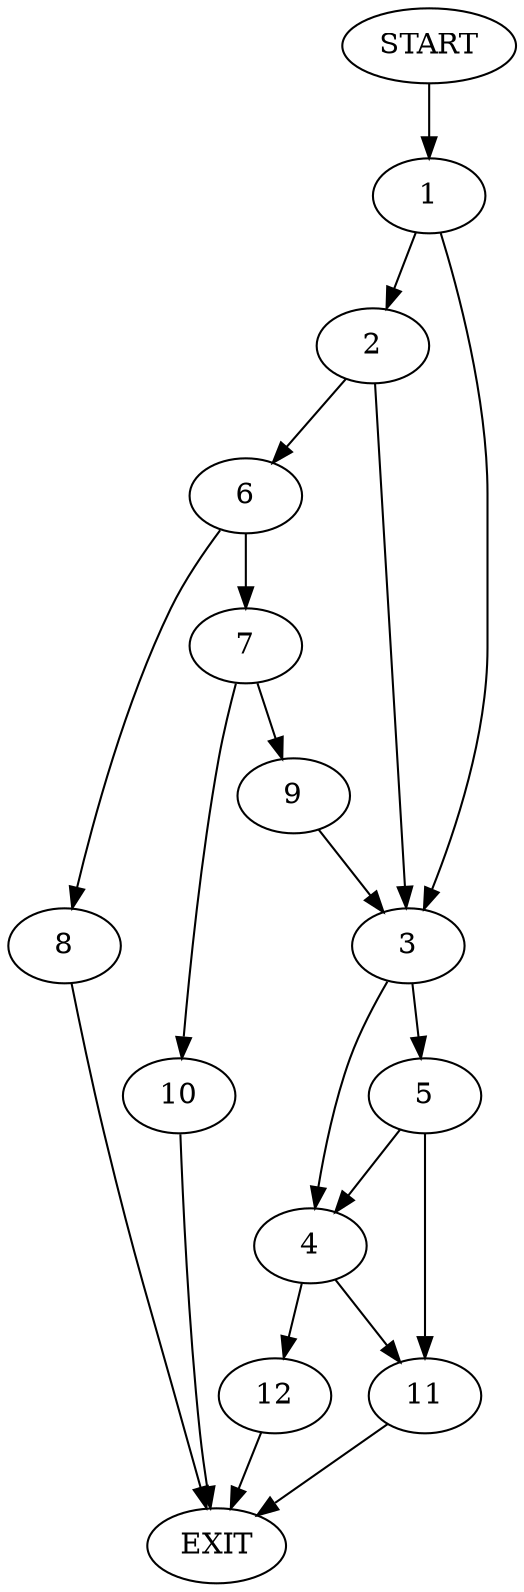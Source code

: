 digraph {
0 [label="START"]
13 [label="EXIT"]
0 -> 1
1 -> 2
1 -> 3
3 -> 4
3 -> 5
2 -> 3
2 -> 6
6 -> 7
6 -> 8
7 -> 9
7 -> 10
8 -> 13
10 -> 13
9 -> 3
4 -> 11
4 -> 12
5 -> 4
5 -> 11
11 -> 13
12 -> 13
}
